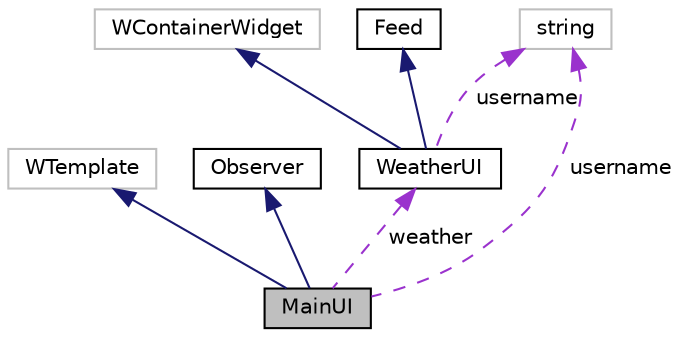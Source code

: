 digraph "MainUI"
{
 // LATEX_PDF_SIZE
  edge [fontname="Helvetica",fontsize="10",labelfontname="Helvetica",labelfontsize="10"];
  node [fontname="Helvetica",fontsize="10",shape=record];
  Node1 [label="MainUI",height=0.2,width=0.4,color="black", fillcolor="grey75", style="filled", fontcolor="black",tooltip="Main User Interface."];
  Node2 -> Node1 [dir="back",color="midnightblue",fontsize="10",style="solid",fontname="Helvetica"];
  Node2 [label="WTemplate",height=0.2,width=0.4,color="grey75", fillcolor="white", style="filled",tooltip=" "];
  Node3 -> Node1 [dir="back",color="midnightblue",fontsize="10",style="solid",fontname="Helvetica"];
  Node3 [label="Observer",height=0.2,width=0.4,color="black", fillcolor="white", style="filled",URL="$classObserver.html",tooltip="Observer notified by a Subject."];
  Node4 -> Node1 [dir="back",color="darkorchid3",fontsize="10",style="dashed",label=" weather" ,fontname="Helvetica"];
  Node4 [label="WeatherUI",height=0.2,width=0.4,color="black", fillcolor="white", style="filled",URL="$classWeatherUI.html",tooltip=" "];
  Node5 -> Node4 [dir="back",color="midnightblue",fontsize="10",style="solid",fontname="Helvetica"];
  Node5 [label="WContainerWidget",height=0.2,width=0.4,color="grey75", fillcolor="white", style="filled",tooltip=" "];
  Node6 -> Node4 [dir="back",color="midnightblue",fontsize="10",style="solid",fontname="Helvetica"];
  Node6 [label="Feed",height=0.2,width=0.4,color="black", fillcolor="white", style="filled",URL="$classFeed.html",tooltip="Creating feed content."];
  Node7 -> Node4 [dir="back",color="darkorchid3",fontsize="10",style="dashed",label=" username" ,fontname="Helvetica"];
  Node7 [label="string",height=0.2,width=0.4,color="grey75", fillcolor="white", style="filled",tooltip=" "];
  Node7 -> Node1 [dir="back",color="darkorchid3",fontsize="10",style="dashed",label=" username" ,fontname="Helvetica"];
}
